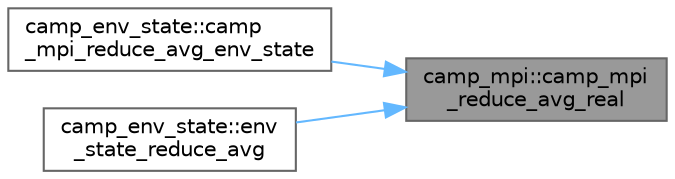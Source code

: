 digraph "camp_mpi::camp_mpi_reduce_avg_real"
{
 // LATEX_PDF_SIZE
  bgcolor="transparent";
  edge [fontname=Helvetica,fontsize=10,labelfontname=Helvetica,labelfontsize=10];
  node [fontname=Helvetica,fontsize=10,shape=box,height=0.2,width=0.4];
  rankdir="RL";
  Node1 [label="camp_mpi::camp_mpi\l_reduce_avg_real",height=0.2,width=0.4,color="gray40", fillcolor="grey60", style="filled", fontcolor="black",tooltip="Computes the average of val across all processes, storing the result in val_avg on the root process."];
  Node1 -> Node2 [dir="back",color="steelblue1",style="solid"];
  Node2 [label="camp_env_state::camp\l_mpi_reduce_avg_env_state",height=0.2,width=0.4,color="grey40", fillcolor="white", style="filled",URL="$namespacecamp__env__state.html#af55024977aafd912d718d87887a5b114",tooltip="Computes the average of val across all processes, storing the result in val_avg on the root process."];
  Node1 -> Node3 [dir="back",color="steelblue1",style="solid"];
  Node3 [label="camp_env_state::env\l_state_reduce_avg",height=0.2,width=0.4,color="grey40", fillcolor="white", style="filled",URL="$namespacecamp__env__state.html#aa8f8e6e85adf7327d31a2f64324d49a4",tooltip="Average val over all processes, with the result only on the root process."];
}
